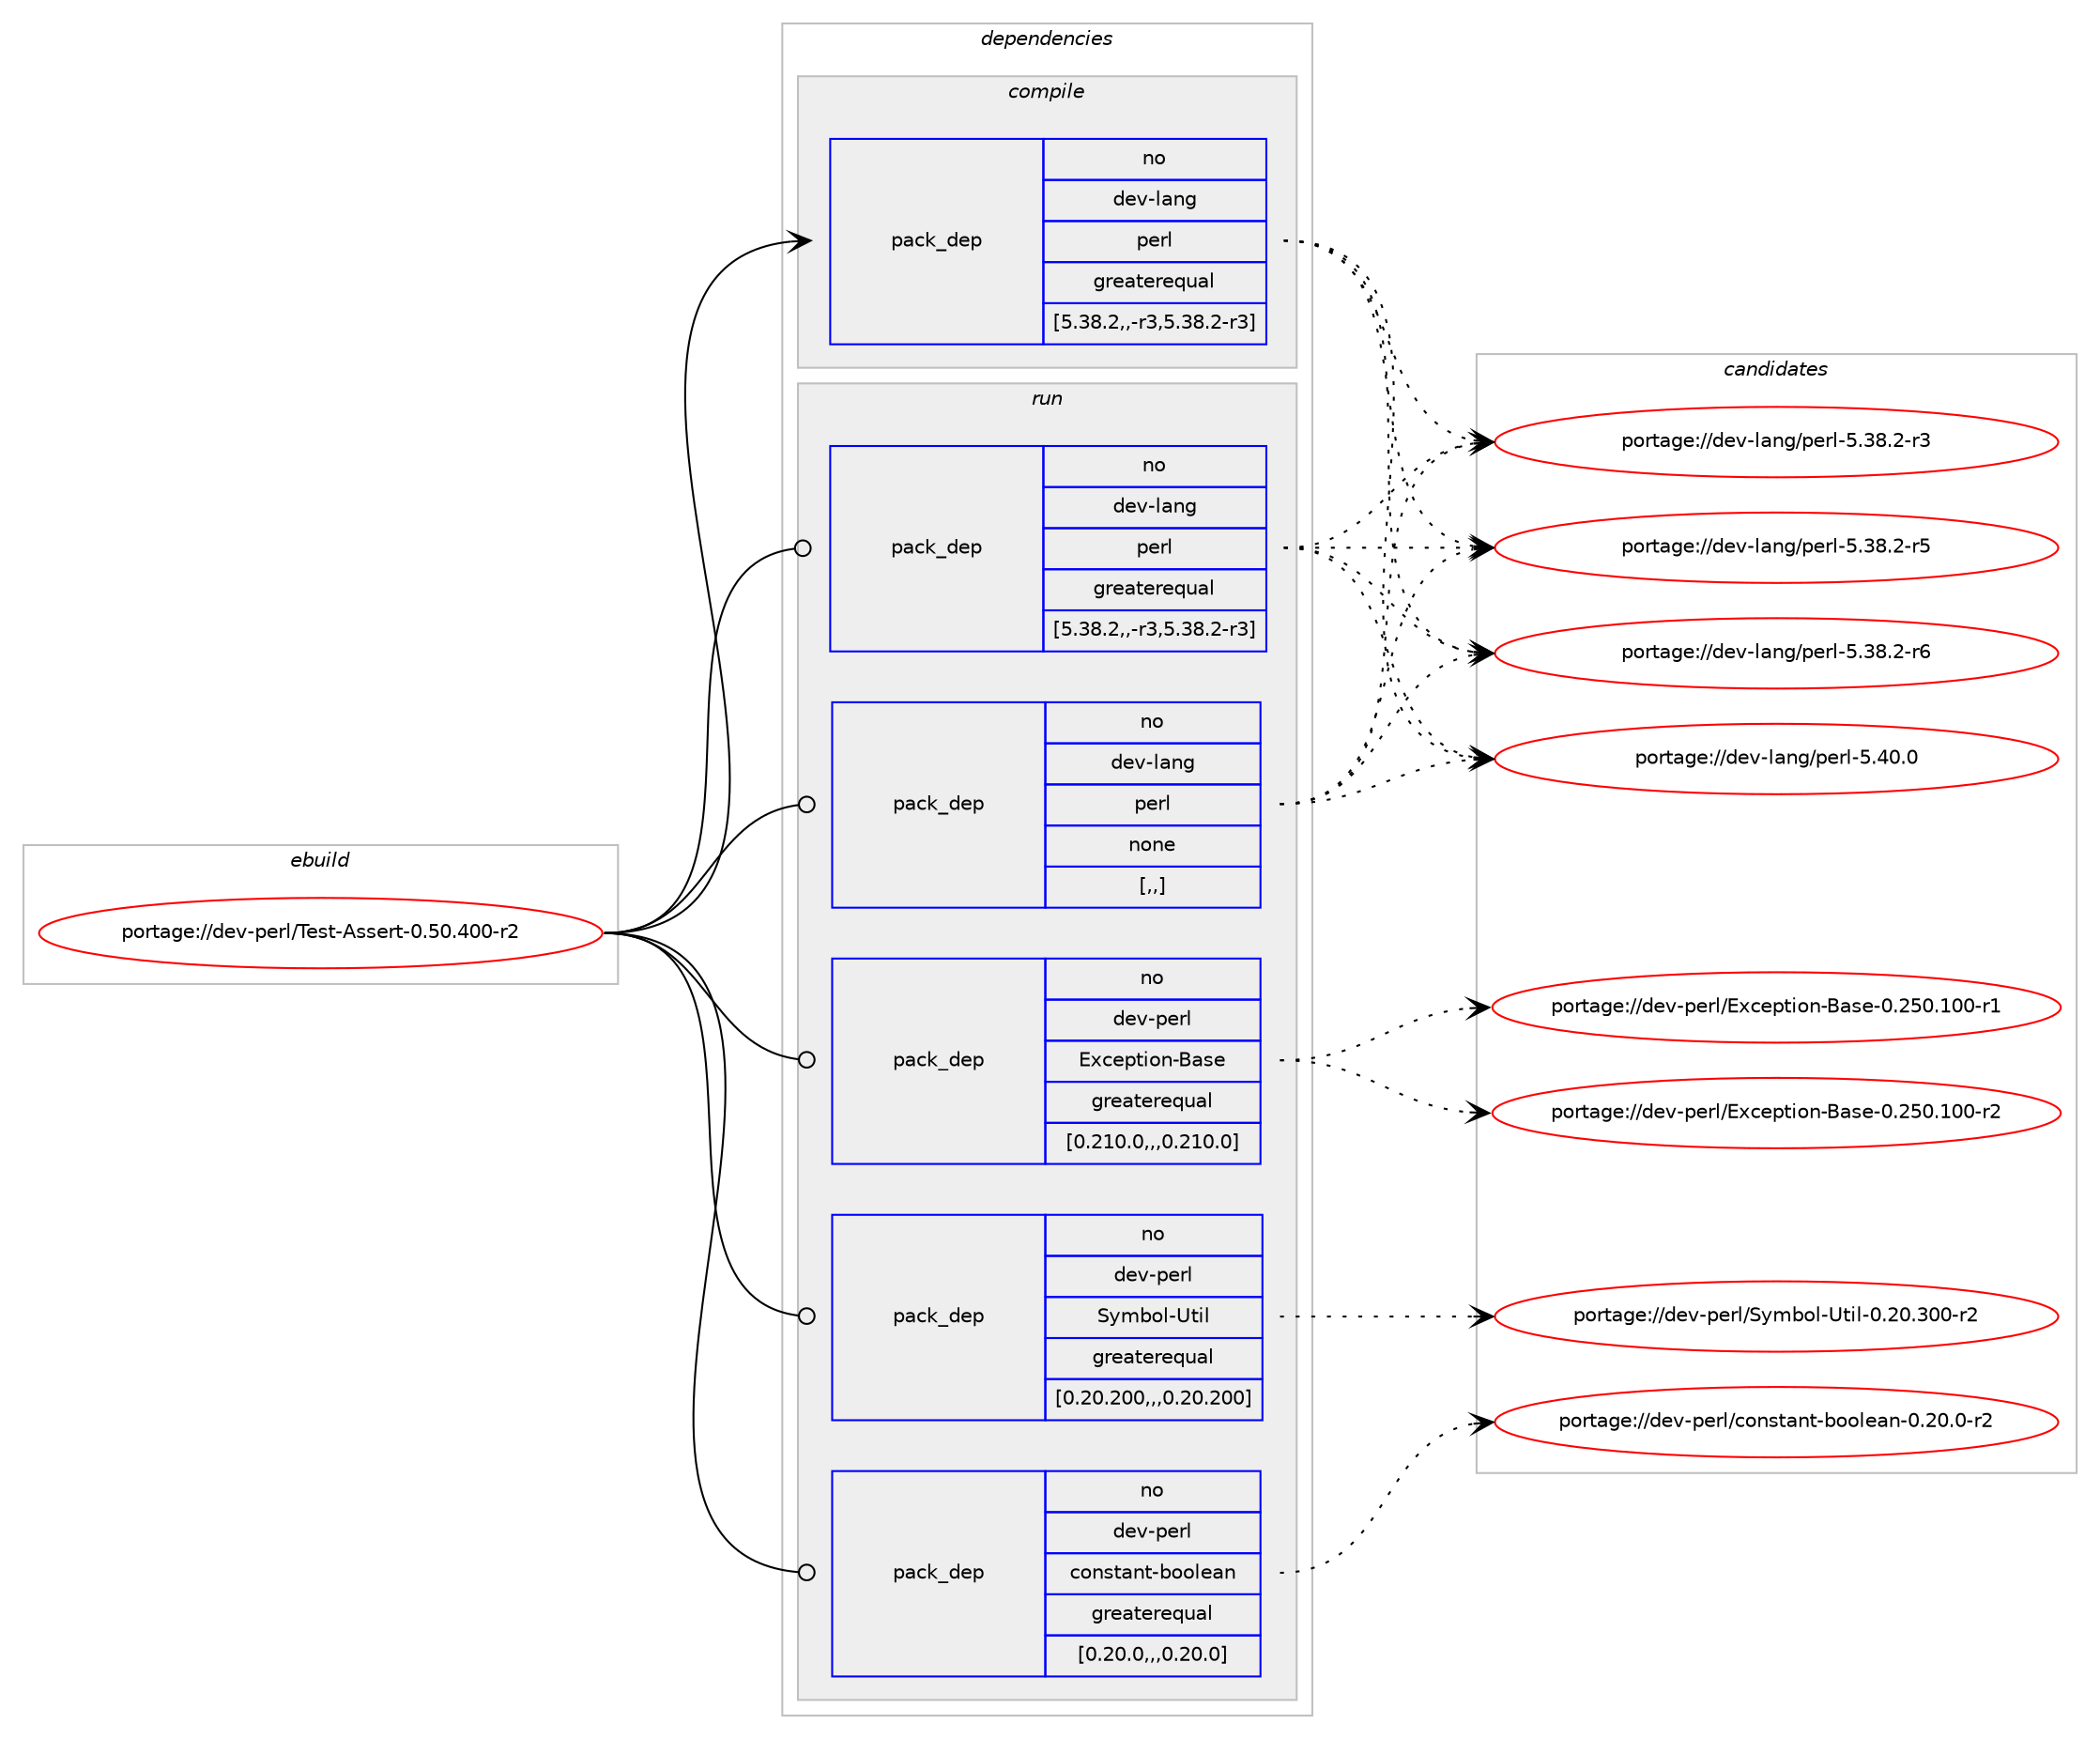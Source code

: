 digraph prolog {

# *************
# Graph options
# *************

newrank=true;
concentrate=true;
compound=true;
graph [rankdir=LR,fontname=Helvetica,fontsize=10,ranksep=1.5];#, ranksep=2.5, nodesep=0.2];
edge  [arrowhead=vee];
node  [fontname=Helvetica,fontsize=10];

# **********
# The ebuild
# **********

subgraph cluster_leftcol {
color=gray;
rank=same;
label=<<i>ebuild</i>>;
id [label="portage://dev-perl/Test-Assert-0.50.400-r2", color=red, width=4, href="../dev-perl/Test-Assert-0.50.400-r2.svg"];
}

# ****************
# The dependencies
# ****************

subgraph cluster_midcol {
color=gray;
label=<<i>dependencies</i>>;
subgraph cluster_compile {
fillcolor="#eeeeee";
style=filled;
label=<<i>compile</i>>;
subgraph pack103473 {
dependency133833 [label=<<TABLE BORDER="0" CELLBORDER="1" CELLSPACING="0" CELLPADDING="4" WIDTH="220"><TR><TD ROWSPAN="6" CELLPADDING="30">pack_dep</TD></TR><TR><TD WIDTH="110">no</TD></TR><TR><TD>dev-lang</TD></TR><TR><TD>perl</TD></TR><TR><TD>greaterequal</TD></TR><TR><TD>[5.38.2,,-r3,5.38.2-r3]</TD></TR></TABLE>>, shape=none, color=blue];
}
id:e -> dependency133833:w [weight=20,style="solid",arrowhead="vee"];
}
subgraph cluster_compileandrun {
fillcolor="#eeeeee";
style=filled;
label=<<i>compile and run</i>>;
}
subgraph cluster_run {
fillcolor="#eeeeee";
style=filled;
label=<<i>run</i>>;
subgraph pack103474 {
dependency133834 [label=<<TABLE BORDER="0" CELLBORDER="1" CELLSPACING="0" CELLPADDING="4" WIDTH="220"><TR><TD ROWSPAN="6" CELLPADDING="30">pack_dep</TD></TR><TR><TD WIDTH="110">no</TD></TR><TR><TD>dev-lang</TD></TR><TR><TD>perl</TD></TR><TR><TD>greaterequal</TD></TR><TR><TD>[5.38.2,,-r3,5.38.2-r3]</TD></TR></TABLE>>, shape=none, color=blue];
}
id:e -> dependency133834:w [weight=20,style="solid",arrowhead="odot"];
subgraph pack103475 {
dependency133835 [label=<<TABLE BORDER="0" CELLBORDER="1" CELLSPACING="0" CELLPADDING="4" WIDTH="220"><TR><TD ROWSPAN="6" CELLPADDING="30">pack_dep</TD></TR><TR><TD WIDTH="110">no</TD></TR><TR><TD>dev-lang</TD></TR><TR><TD>perl</TD></TR><TR><TD>none</TD></TR><TR><TD>[,,]</TD></TR></TABLE>>, shape=none, color=blue];
}
id:e -> dependency133835:w [weight=20,style="solid",arrowhead="odot"];
subgraph pack103476 {
dependency133836 [label=<<TABLE BORDER="0" CELLBORDER="1" CELLSPACING="0" CELLPADDING="4" WIDTH="220"><TR><TD ROWSPAN="6" CELLPADDING="30">pack_dep</TD></TR><TR><TD WIDTH="110">no</TD></TR><TR><TD>dev-perl</TD></TR><TR><TD>Exception-Base</TD></TR><TR><TD>greaterequal</TD></TR><TR><TD>[0.210.0,,,0.210.0]</TD></TR></TABLE>>, shape=none, color=blue];
}
id:e -> dependency133836:w [weight=20,style="solid",arrowhead="odot"];
subgraph pack103477 {
dependency133837 [label=<<TABLE BORDER="0" CELLBORDER="1" CELLSPACING="0" CELLPADDING="4" WIDTH="220"><TR><TD ROWSPAN="6" CELLPADDING="30">pack_dep</TD></TR><TR><TD WIDTH="110">no</TD></TR><TR><TD>dev-perl</TD></TR><TR><TD>Symbol-Util</TD></TR><TR><TD>greaterequal</TD></TR><TR><TD>[0.20.200,,,0.20.200]</TD></TR></TABLE>>, shape=none, color=blue];
}
id:e -> dependency133837:w [weight=20,style="solid",arrowhead="odot"];
subgraph pack103478 {
dependency133838 [label=<<TABLE BORDER="0" CELLBORDER="1" CELLSPACING="0" CELLPADDING="4" WIDTH="220"><TR><TD ROWSPAN="6" CELLPADDING="30">pack_dep</TD></TR><TR><TD WIDTH="110">no</TD></TR><TR><TD>dev-perl</TD></TR><TR><TD>constant-boolean</TD></TR><TR><TD>greaterequal</TD></TR><TR><TD>[0.20.0,,,0.20.0]</TD></TR></TABLE>>, shape=none, color=blue];
}
id:e -> dependency133838:w [weight=20,style="solid",arrowhead="odot"];
}
}

# **************
# The candidates
# **************

subgraph cluster_choices {
rank=same;
color=gray;
label=<<i>candidates</i>>;

subgraph choice103473 {
color=black;
nodesep=1;
choice100101118451089711010347112101114108455346515646504511451 [label="portage://dev-lang/perl-5.38.2-r3", color=red, width=4,href="../dev-lang/perl-5.38.2-r3.svg"];
choice100101118451089711010347112101114108455346515646504511453 [label="portage://dev-lang/perl-5.38.2-r5", color=red, width=4,href="../dev-lang/perl-5.38.2-r5.svg"];
choice100101118451089711010347112101114108455346515646504511454 [label="portage://dev-lang/perl-5.38.2-r6", color=red, width=4,href="../dev-lang/perl-5.38.2-r6.svg"];
choice10010111845108971101034711210111410845534652484648 [label="portage://dev-lang/perl-5.40.0", color=red, width=4,href="../dev-lang/perl-5.40.0.svg"];
dependency133833:e -> choice100101118451089711010347112101114108455346515646504511451:w [style=dotted,weight="100"];
dependency133833:e -> choice100101118451089711010347112101114108455346515646504511453:w [style=dotted,weight="100"];
dependency133833:e -> choice100101118451089711010347112101114108455346515646504511454:w [style=dotted,weight="100"];
dependency133833:e -> choice10010111845108971101034711210111410845534652484648:w [style=dotted,weight="100"];
}
subgraph choice103474 {
color=black;
nodesep=1;
choice100101118451089711010347112101114108455346515646504511451 [label="portage://dev-lang/perl-5.38.2-r3", color=red, width=4,href="../dev-lang/perl-5.38.2-r3.svg"];
choice100101118451089711010347112101114108455346515646504511453 [label="portage://dev-lang/perl-5.38.2-r5", color=red, width=4,href="../dev-lang/perl-5.38.2-r5.svg"];
choice100101118451089711010347112101114108455346515646504511454 [label="portage://dev-lang/perl-5.38.2-r6", color=red, width=4,href="../dev-lang/perl-5.38.2-r6.svg"];
choice10010111845108971101034711210111410845534652484648 [label="portage://dev-lang/perl-5.40.0", color=red, width=4,href="../dev-lang/perl-5.40.0.svg"];
dependency133834:e -> choice100101118451089711010347112101114108455346515646504511451:w [style=dotted,weight="100"];
dependency133834:e -> choice100101118451089711010347112101114108455346515646504511453:w [style=dotted,weight="100"];
dependency133834:e -> choice100101118451089711010347112101114108455346515646504511454:w [style=dotted,weight="100"];
dependency133834:e -> choice10010111845108971101034711210111410845534652484648:w [style=dotted,weight="100"];
}
subgraph choice103475 {
color=black;
nodesep=1;
choice100101118451089711010347112101114108455346515646504511451 [label="portage://dev-lang/perl-5.38.2-r3", color=red, width=4,href="../dev-lang/perl-5.38.2-r3.svg"];
choice100101118451089711010347112101114108455346515646504511453 [label="portage://dev-lang/perl-5.38.2-r5", color=red, width=4,href="../dev-lang/perl-5.38.2-r5.svg"];
choice100101118451089711010347112101114108455346515646504511454 [label="portage://dev-lang/perl-5.38.2-r6", color=red, width=4,href="../dev-lang/perl-5.38.2-r6.svg"];
choice10010111845108971101034711210111410845534652484648 [label="portage://dev-lang/perl-5.40.0", color=red, width=4,href="../dev-lang/perl-5.40.0.svg"];
dependency133835:e -> choice100101118451089711010347112101114108455346515646504511451:w [style=dotted,weight="100"];
dependency133835:e -> choice100101118451089711010347112101114108455346515646504511453:w [style=dotted,weight="100"];
dependency133835:e -> choice100101118451089711010347112101114108455346515646504511454:w [style=dotted,weight="100"];
dependency133835:e -> choice10010111845108971101034711210111410845534652484648:w [style=dotted,weight="100"];
}
subgraph choice103476 {
color=black;
nodesep=1;
choice10010111845112101114108476912099101112116105111110456697115101454846505348464948484511449 [label="portage://dev-perl/Exception-Base-0.250.100-r1", color=red, width=4,href="../dev-perl/Exception-Base-0.250.100-r1.svg"];
choice10010111845112101114108476912099101112116105111110456697115101454846505348464948484511450 [label="portage://dev-perl/Exception-Base-0.250.100-r2", color=red, width=4,href="../dev-perl/Exception-Base-0.250.100-r2.svg"];
dependency133836:e -> choice10010111845112101114108476912099101112116105111110456697115101454846505348464948484511449:w [style=dotted,weight="100"];
dependency133836:e -> choice10010111845112101114108476912099101112116105111110456697115101454846505348464948484511450:w [style=dotted,weight="100"];
}
subgraph choice103477 {
color=black;
nodesep=1;
choice1001011184511210111410847831211099811110845851161051084548465048465148484511450 [label="portage://dev-perl/Symbol-Util-0.20.300-r2", color=red, width=4,href="../dev-perl/Symbol-Util-0.20.300-r2.svg"];
dependency133837:e -> choice1001011184511210111410847831211099811110845851161051084548465048465148484511450:w [style=dotted,weight="100"];
}
subgraph choice103478 {
color=black;
nodesep=1;
choice10010111845112101114108479911111011511697110116459811111110810197110454846504846484511450 [label="portage://dev-perl/constant-boolean-0.20.0-r2", color=red, width=4,href="../dev-perl/constant-boolean-0.20.0-r2.svg"];
dependency133838:e -> choice10010111845112101114108479911111011511697110116459811111110810197110454846504846484511450:w [style=dotted,weight="100"];
}
}

}
